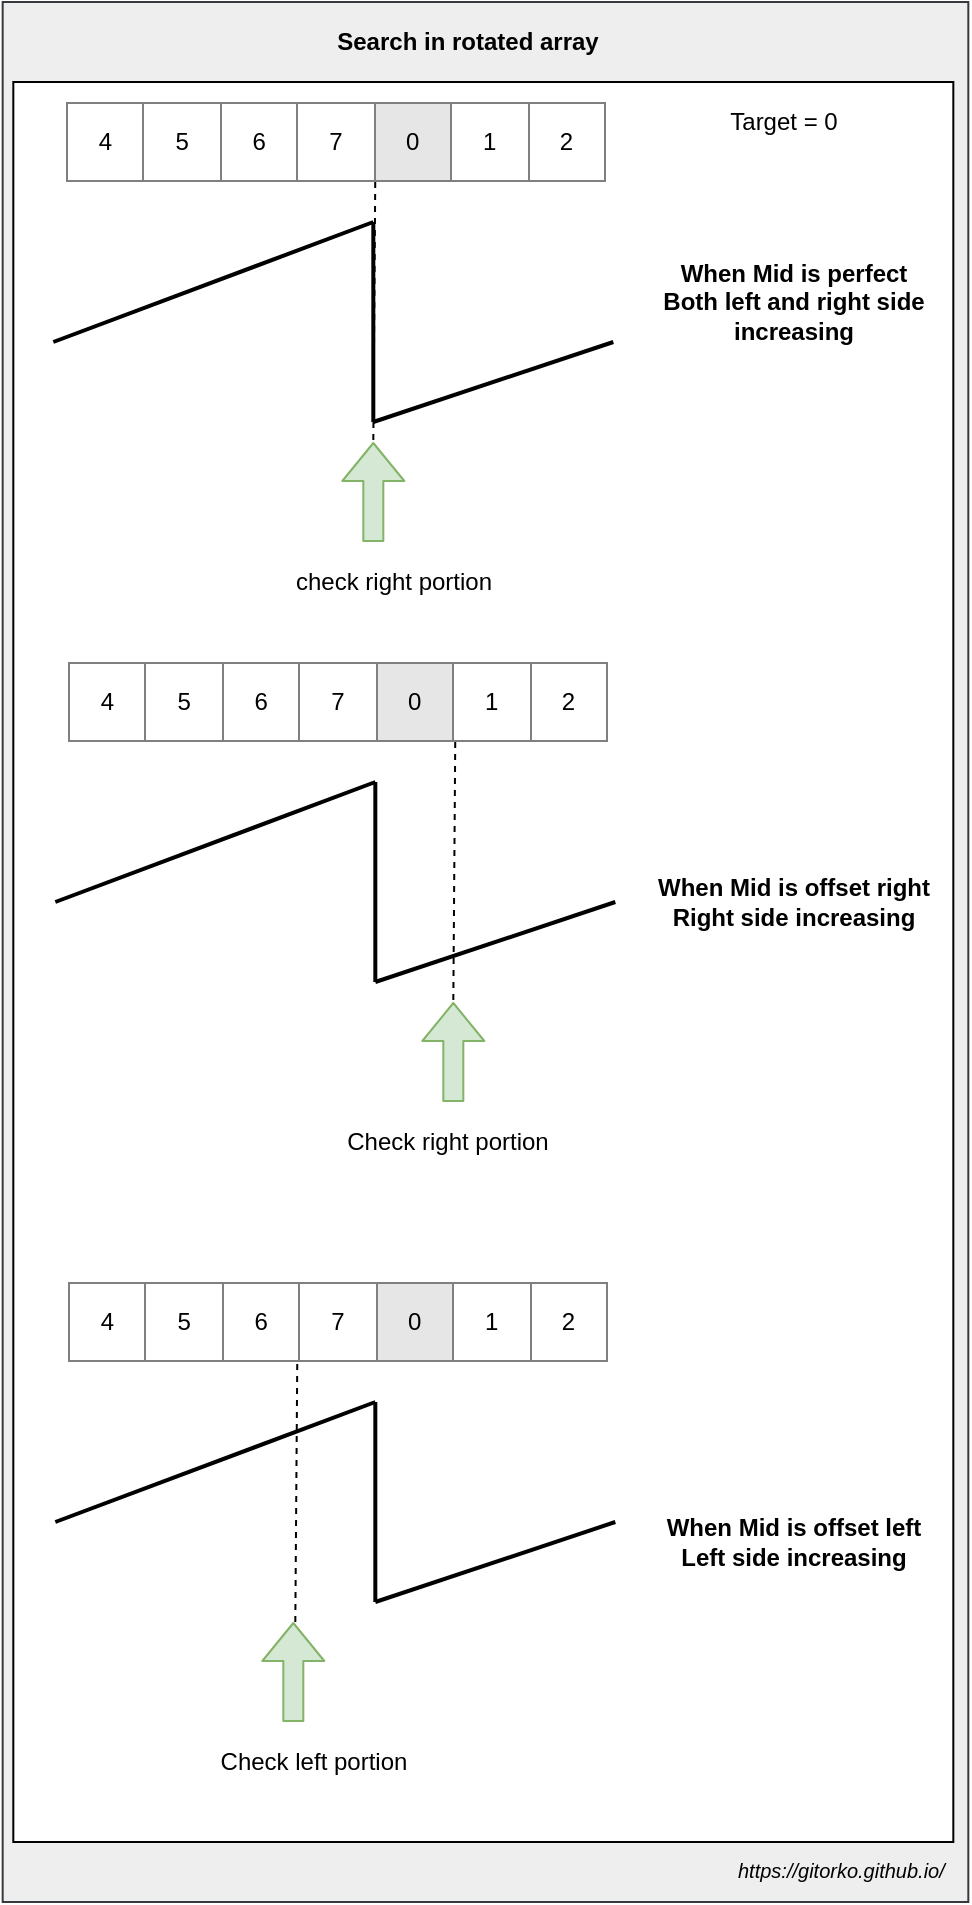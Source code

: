 <mxfile version="12.6.5" type="device"><diagram id="4-F7Jj5O2Rkpp81lsgw2" name="Page-1"><mxGraphModel dx="1843" dy="1420" grid="1" gridSize="10" guides="1" tooltips="1" connect="1" arrows="1" fold="1" page="1" pageScale="1" pageWidth="500" pageHeight="1200" math="0" shadow="0"><root><mxCell id="0"/><mxCell id="1" parent="0"/><mxCell id="uAcN7t2p6zuu21D6j2HT-14" value="" style="rounded=0;whiteSpace=wrap;html=1;fillColor=#eeeeee;strokeColor=#36393d;" vertex="1" parent="1"><mxGeometry x="6.33" y="110" width="482.83" height="950" as="geometry"/></mxCell><mxCell id="uAcN7t2p6zuu21D6j2HT-13" value="" style="rounded=0;whiteSpace=wrap;html=1;" vertex="1" parent="1"><mxGeometry x="11.66" y="150" width="470" height="880" as="geometry"/></mxCell><mxCell id="kpyosu0VL0TWZq5QLWzH-2" value="&lt;table border=&quot;1&quot; width=&quot;100%&quot; style=&quot;width: 100% ; height: 100% ; border-collapse: collapse&quot;&gt;&lt;tbody&gt;&lt;tr&gt;&lt;td align=&quot;center&quot;&gt;4&lt;/td&gt;&lt;td align=&quot;center&quot;&gt;5&lt;/td&gt;&lt;td align=&quot;center&quot;&gt;6&lt;/td&gt;&lt;td style=&quot;text-align: center&quot;&gt;7&lt;/td&gt;&lt;td style=&quot;text-align: center ; background-color: rgb(230 , 230 , 230)&quot;&gt;0&lt;/td&gt;&lt;td style=&quot;text-align: center&quot;&gt;1&lt;/td&gt;&lt;td style=&quot;text-align: center&quot;&gt;2&lt;/td&gt;&lt;/tr&gt;&lt;/tbody&gt;&lt;/table&gt;" style="text;html=1;strokeColor=none;fillColor=none;overflow=fill;" parent="1" vertex="1"><mxGeometry x="37.66" y="160" width="270" height="40" as="geometry"/></mxCell><mxCell id="kpyosu0VL0TWZq5QLWzH-3" value="" style="endArrow=none;html=1;strokeWidth=2;" parent="1" edge="1"><mxGeometry width="50" height="50" relative="1" as="geometry"><mxPoint x="31.66" y="280" as="sourcePoint"/><mxPoint x="191.66" y="220" as="targetPoint"/></mxGeometry></mxCell><mxCell id="kpyosu0VL0TWZq5QLWzH-4" value="" style="endArrow=none;html=1;strokeWidth=2;" parent="1" edge="1"><mxGeometry width="50" height="50" relative="1" as="geometry"><mxPoint x="191.66" y="320" as="sourcePoint"/><mxPoint x="311.66" y="280" as="targetPoint"/></mxGeometry></mxCell><mxCell id="kpyosu0VL0TWZq5QLWzH-5" value="" style="endArrow=none;html=1;strokeWidth=2;" parent="1" edge="1"><mxGeometry width="50" height="50" relative="1" as="geometry"><mxPoint x="191.66" y="320" as="sourcePoint"/><mxPoint x="191.66" y="220" as="targetPoint"/></mxGeometry></mxCell><mxCell id="kpyosu0VL0TWZq5QLWzH-6" value="&lt;table border=&quot;1&quot; width=&quot;100%&quot; style=&quot;width: 100% ; height: 100% ; border-collapse: collapse&quot;&gt;&lt;tbody&gt;&lt;tr&gt;&lt;td align=&quot;center&quot;&gt;4&lt;/td&gt;&lt;td align=&quot;center&quot;&gt;5&lt;/td&gt;&lt;td align=&quot;center&quot;&gt;6&lt;/td&gt;&lt;td style=&quot;text-align: center&quot;&gt;7&lt;/td&gt;&lt;td style=&quot;text-align: center ; background-color: rgb(230 , 230 , 230)&quot;&gt;0&lt;/td&gt;&lt;td style=&quot;text-align: center&quot;&gt;1&lt;/td&gt;&lt;td style=&quot;text-align: center&quot;&gt;2&lt;/td&gt;&lt;/tr&gt;&lt;/tbody&gt;&lt;/table&gt;" style="text;html=1;strokeColor=none;fillColor=none;overflow=fill;" parent="1" vertex="1"><mxGeometry x="38.66" y="440" width="270" height="40" as="geometry"/></mxCell><mxCell id="kpyosu0VL0TWZq5QLWzH-7" value="" style="endArrow=none;html=1;strokeWidth=2;" parent="1" edge="1"><mxGeometry width="50" height="50" relative="1" as="geometry"><mxPoint x="32.66" y="560" as="sourcePoint"/><mxPoint x="192.66" y="500" as="targetPoint"/></mxGeometry></mxCell><mxCell id="kpyosu0VL0TWZq5QLWzH-8" value="" style="endArrow=none;html=1;strokeWidth=2;" parent="1" edge="1"><mxGeometry width="50" height="50" relative="1" as="geometry"><mxPoint x="192.66" y="600" as="sourcePoint"/><mxPoint x="312.66" y="560" as="targetPoint"/></mxGeometry></mxCell><mxCell id="kpyosu0VL0TWZq5QLWzH-9" value="" style="endArrow=none;html=1;strokeWidth=2;" parent="1" edge="1"><mxGeometry width="50" height="50" relative="1" as="geometry"><mxPoint x="192.66" y="600" as="sourcePoint"/><mxPoint x="192.66" y="500" as="targetPoint"/></mxGeometry></mxCell><mxCell id="kpyosu0VL0TWZq5QLWzH-10" value="" style="shape=flexArrow;endArrow=classic;html=1;fillColor=#d5e8d4;strokeColor=#82b366;" parent="1" edge="1"><mxGeometry width="50" height="50" relative="1" as="geometry"><mxPoint x="191.66" y="380" as="sourcePoint"/><mxPoint x="191.66" y="330" as="targetPoint"/></mxGeometry></mxCell><mxCell id="kpyosu0VL0TWZq5QLWzH-12" value="" style="shape=flexArrow;endArrow=classic;html=1;fillColor=#d5e8d4;strokeColor=#82b366;" parent="1" edge="1"><mxGeometry width="50" height="50" relative="1" as="geometry"><mxPoint x="231.66" y="660" as="sourcePoint"/><mxPoint x="231.66" y="610" as="targetPoint"/></mxGeometry></mxCell><mxCell id="kpyosu0VL0TWZq5QLWzH-14" value="&lt;table border=&quot;1&quot; width=&quot;100%&quot; style=&quot;width: 100% ; height: 100% ; border-collapse: collapse&quot;&gt;&lt;tbody&gt;&lt;tr&gt;&lt;td align=&quot;center&quot;&gt;4&lt;/td&gt;&lt;td align=&quot;center&quot;&gt;5&lt;/td&gt;&lt;td align=&quot;center&quot;&gt;6&lt;/td&gt;&lt;td style=&quot;text-align: center&quot;&gt;7&lt;/td&gt;&lt;td style=&quot;text-align: center ; background-color: rgb(230 , 230 , 230)&quot;&gt;0&lt;/td&gt;&lt;td style=&quot;text-align: center&quot;&gt;1&lt;/td&gt;&lt;td style=&quot;text-align: center&quot;&gt;2&lt;/td&gt;&lt;/tr&gt;&lt;/tbody&gt;&lt;/table&gt;" style="text;html=1;strokeColor=none;fillColor=none;overflow=fill;" parent="1" vertex="1"><mxGeometry x="38.66" y="750" width="270" height="40" as="geometry"/></mxCell><mxCell id="kpyosu0VL0TWZq5QLWzH-15" value="" style="endArrow=none;html=1;strokeWidth=2;" parent="1" edge="1"><mxGeometry width="50" height="50" relative="1" as="geometry"><mxPoint x="32.66" y="870" as="sourcePoint"/><mxPoint x="192.66" y="810" as="targetPoint"/></mxGeometry></mxCell><mxCell id="kpyosu0VL0TWZq5QLWzH-16" value="" style="endArrow=none;html=1;strokeWidth=2;" parent="1" edge="1"><mxGeometry width="50" height="50" relative="1" as="geometry"><mxPoint x="192.66" y="910" as="sourcePoint"/><mxPoint x="312.66" y="870" as="targetPoint"/></mxGeometry></mxCell><mxCell id="kpyosu0VL0TWZq5QLWzH-17" value="" style="endArrow=none;html=1;strokeWidth=2;" parent="1" edge="1"><mxGeometry width="50" height="50" relative="1" as="geometry"><mxPoint x="192.66" y="910" as="sourcePoint"/><mxPoint x="192.66" y="810" as="targetPoint"/></mxGeometry></mxCell><mxCell id="kpyosu0VL0TWZq5QLWzH-18" value="" style="shape=flexArrow;endArrow=classic;html=1;fillColor=#d5e8d4;strokeColor=#82b366;" parent="1" edge="1"><mxGeometry width="50" height="50" relative="1" as="geometry"><mxPoint x="151.66" y="970" as="sourcePoint"/><mxPoint x="151.66" y="920" as="targetPoint"/></mxGeometry></mxCell><mxCell id="kpyosu0VL0TWZq5QLWzH-21" value="check right portion" style="text;html=1;strokeColor=none;fillColor=none;align=center;verticalAlign=middle;whiteSpace=wrap;rounded=0;" parent="1" vertex="1"><mxGeometry x="121.66" y="390" width="160" height="20" as="geometry"/></mxCell><mxCell id="uAcN7t2p6zuu21D6j2HT-4" value="" style="endArrow=none;dashed=1;html=1;entryX=0.348;entryY=1.025;entryDx=0;entryDy=0;entryPerimeter=0;" edge="1" parent="1"><mxGeometry width="50" height="50" relative="1" as="geometry"><mxPoint x="152.66" y="920" as="sourcePoint"/><mxPoint x="153.62" y="791" as="targetPoint"/></mxGeometry></mxCell><mxCell id="uAcN7t2p6zuu21D6j2HT-5" value="" style="endArrow=none;dashed=1;html=1;entryX=0.348;entryY=1.025;entryDx=0;entryDy=0;entryPerimeter=0;" edge="1" parent="1"><mxGeometry width="50" height="50" relative="1" as="geometry"><mxPoint x="231.66" y="609" as="sourcePoint"/><mxPoint x="232.62" y="480" as="targetPoint"/></mxGeometry></mxCell><mxCell id="uAcN7t2p6zuu21D6j2HT-6" value="" style="endArrow=none;dashed=1;html=1;entryX=0.348;entryY=1.025;entryDx=0;entryDy=0;entryPerimeter=0;" edge="1" parent="1"><mxGeometry width="50" height="50" relative="1" as="geometry"><mxPoint x="191.66" y="329" as="sourcePoint"/><mxPoint x="192.62" y="200" as="targetPoint"/></mxGeometry></mxCell><mxCell id="uAcN7t2p6zuu21D6j2HT-7" value="When Mid is perfect&lt;br&gt;Both left and right side increasing" style="text;html=1;strokeColor=none;fillColor=none;align=center;verticalAlign=middle;whiteSpace=wrap;rounded=0;fontStyle=1" vertex="1" parent="1"><mxGeometry x="321.66" y="210" width="160" height="100" as="geometry"/></mxCell><mxCell id="uAcN7t2p6zuu21D6j2HT-8" value="When Mid is offset right&lt;br&gt;Right side increasing" style="text;html=1;strokeColor=none;fillColor=none;align=center;verticalAlign=middle;whiteSpace=wrap;rounded=0;fontStyle=1" vertex="1" parent="1"><mxGeometry x="321.66" y="510" width="160" height="100" as="geometry"/></mxCell><mxCell id="uAcN7t2p6zuu21D6j2HT-9" value="When Mid is offset left&lt;br&gt;Left side increasing" style="text;html=1;strokeColor=none;fillColor=none;align=center;verticalAlign=middle;whiteSpace=wrap;rounded=0;fontStyle=1" vertex="1" parent="1"><mxGeometry x="321.66" y="830" width="160" height="100" as="geometry"/></mxCell><mxCell id="uAcN7t2p6zuu21D6j2HT-10" value="Target = 0" style="text;html=1;strokeColor=none;fillColor=none;align=center;verticalAlign=middle;whiteSpace=wrap;rounded=0;" vertex="1" parent="1"><mxGeometry x="361.66" y="160" width="70" height="20" as="geometry"/></mxCell><mxCell id="uAcN7t2p6zuu21D6j2HT-11" value="Check right portion" style="text;html=1;strokeColor=none;fillColor=none;align=center;verticalAlign=middle;whiteSpace=wrap;rounded=0;" vertex="1" parent="1"><mxGeometry x="148.66" y="670" width="160" height="20" as="geometry"/></mxCell><mxCell id="uAcN7t2p6zuu21D6j2HT-12" value="Check left portion" style="text;html=1;strokeColor=none;fillColor=none;align=center;verticalAlign=middle;whiteSpace=wrap;rounded=0;" vertex="1" parent="1"><mxGeometry x="81.66" y="980" width="160" height="20" as="geometry"/></mxCell><UserObject label="&lt;i&gt;&lt;font style=&quot;font-size: 10px&quot;&gt;https://gitorko.github.io/&lt;/font&gt;&lt;/i&gt;" link="https://gitorko.github.io/" id="uAcN7t2p6zuu21D6j2HT-15"><mxCell style="text;html=1;" vertex="1" parent="1"><mxGeometry x="371.66" y="1030" width="110" height="30" as="geometry"/></mxCell></UserObject><mxCell id="uAcN7t2p6zuu21D6j2HT-16" value="Search in rotated array" style="text;html=1;strokeColor=none;fillColor=none;align=center;verticalAlign=middle;whiteSpace=wrap;rounded=0;fontStyle=1" vertex="1" parent="1"><mxGeometry x="159.16" y="120" width="160" height="20" as="geometry"/></mxCell></root></mxGraphModel></diagram></mxfile>